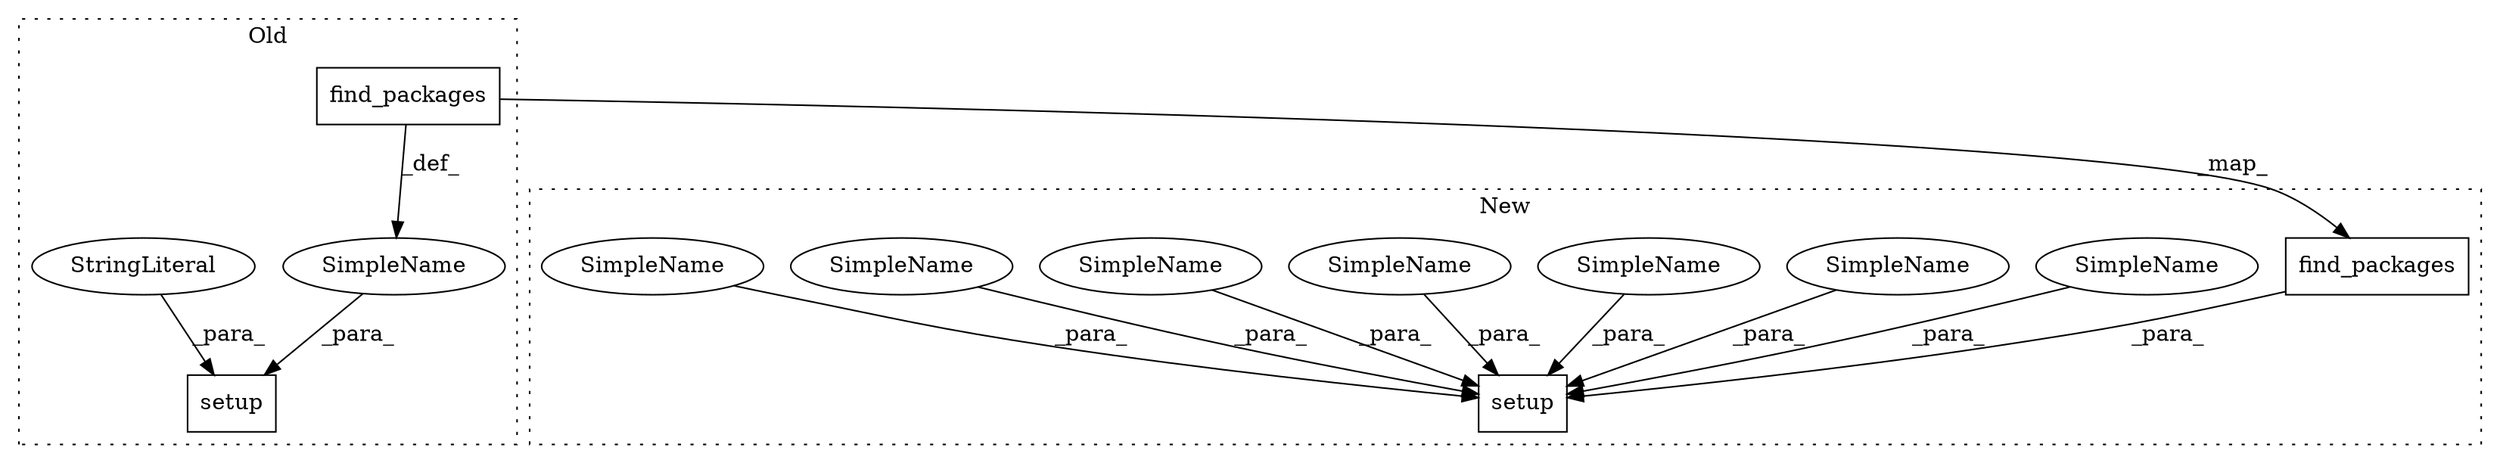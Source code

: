 digraph G {
subgraph cluster0 {
1 [label="find_packages" a="32" s="497" l="15" shape="box"];
3 [label="SimpleName" a="42" s="" l="" shape="ellipse"];
4 [label="setup" a="32" s="116,548" l="6,1" shape="box"];
6 [label="StringLiteral" a="45" s="491" l="5" shape="ellipse"];
label = "Old";
style="dotted";
}
subgraph cluster1 {
2 [label="find_packages" a="32" s="1831" l="15" shape="box"];
5 [label="setup" a="32" s="1739,1871" l="6,1" shape="box"];
7 [label="SimpleName" a="42" s="1859" l="12" shape="ellipse"];
8 [label="SimpleName" a="42" s="1810" l="3" shape="ellipse"];
9 [label="SimpleName" a="42" s="1790" l="11" shape="ellipse"];
10 [label="SimpleName" a="42" s="1802" l="7" shape="ellipse"];
11 [label="SimpleName" a="42" s="1754" l="7" shape="ellipse"];
12 [label="SimpleName" a="42" s="1762" l="10" shape="ellipse"];
13 [label="SimpleName" a="42" s="1745" l="8" shape="ellipse"];
label = "New";
style="dotted";
}
1 -> 3 [label="_def_"];
1 -> 2 [label="_map_"];
2 -> 5 [label="_para_"];
3 -> 4 [label="_para_"];
6 -> 4 [label="_para_"];
7 -> 5 [label="_para_"];
8 -> 5 [label="_para_"];
9 -> 5 [label="_para_"];
10 -> 5 [label="_para_"];
11 -> 5 [label="_para_"];
12 -> 5 [label="_para_"];
13 -> 5 [label="_para_"];
}